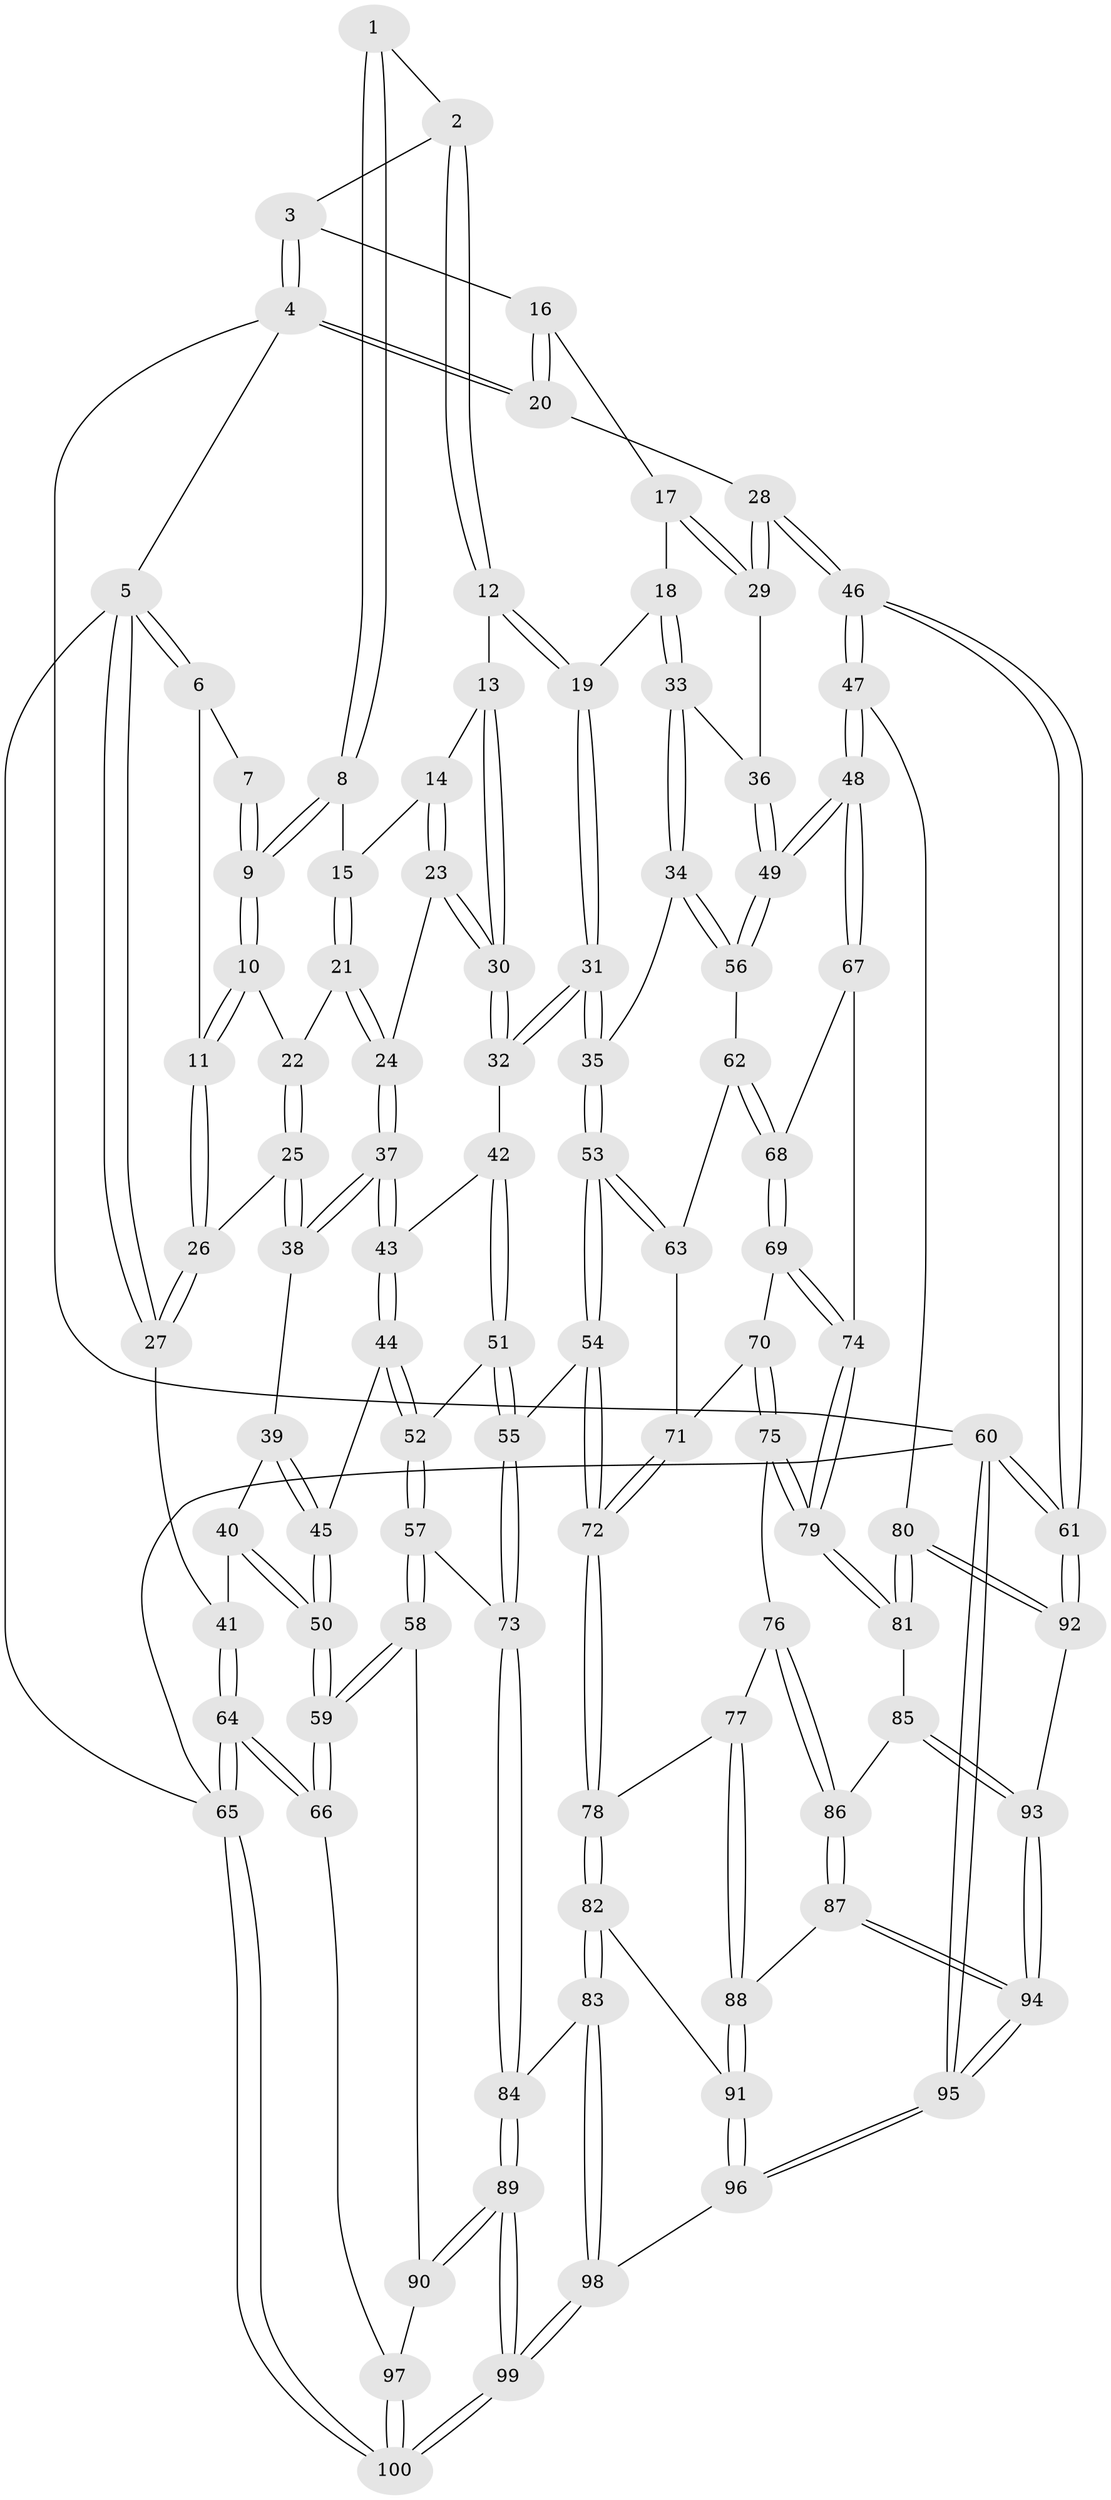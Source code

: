 // coarse degree distribution, {3: 0.11666666666666667, 4: 0.4666666666666667, 5: 0.35, 6: 0.06666666666666667}
// Generated by graph-tools (version 1.1) at 2025/24/03/03/25 07:24:40]
// undirected, 100 vertices, 247 edges
graph export_dot {
graph [start="1"]
  node [color=gray90,style=filled];
  1 [pos="+0.46675656922193454+0"];
  2 [pos="+0.5316323242349096+0"];
  3 [pos="+0.8954465798431184+0"];
  4 [pos="+1+0"];
  5 [pos="+0+0"];
  6 [pos="+0+0"];
  7 [pos="+0.28362062671581106+0"];
  8 [pos="+0.385553114715864+0.10680062862775354"];
  9 [pos="+0.2504924939459337+0.15660243053683776"];
  10 [pos="+0.25026596755758374+0.15728567668396837"];
  11 [pos="+0.1148883695125824+0.17953461053935693"];
  12 [pos="+0.6257143599593123+0.12269154155021252"];
  13 [pos="+0.5880944046649395+0.15695381647124962"];
  14 [pos="+0.4794847420815569+0.1892103648581599"];
  15 [pos="+0.39225539050402525+0.16557276604272492"];
  16 [pos="+0.8454001678953159+0.09001812838661284"];
  17 [pos="+0.7753168441441123+0.15323835566531885"];
  18 [pos="+0.6848651673087481+0.15326784073589955"];
  19 [pos="+0.6569983092905093+0.14175649182296085"];
  20 [pos="+1+0.11157398898021129"];
  21 [pos="+0.3128683519632395+0.24241403211759116"];
  22 [pos="+0.2764208261391223+0.1946949319055331"];
  23 [pos="+0.37768360403517526+0.311083027710129"];
  24 [pos="+0.32409499605014547+0.30288806152344017"];
  25 [pos="+0.14490032746322795+0.29381617227793827"];
  26 [pos="+0.1007250012245328+0.20499976968131245"];
  27 [pos="+0+0.31584818842732093"];
  28 [pos="+1+0.26756759810356723"];
  29 [pos="+0.9600739680156269+0.3399671007602639"];
  30 [pos="+0.49357265735712863+0.37749451839255155"];
  31 [pos="+0.5931858084789854+0.4763823064065516"];
  32 [pos="+0.5303994897724215+0.4554903116363297"];
  33 [pos="+0.7469601996187188+0.4641698240890036"];
  34 [pos="+0.7414846285988372+0.4705628166642664"];
  35 [pos="+0.6227747825160574+0.4924416803538339"];
  36 [pos="+0.9205201567245673+0.37898849199383616"];
  37 [pos="+0.2748177983033111+0.35325324119240364"];
  38 [pos="+0.15658131557634145+0.32028268845821706"];
  39 [pos="+0.08757059727427693+0.3897541345882819"];
  40 [pos="+0+0.41443328053178174"];
  41 [pos="+0+0.37735467087410557"];
  42 [pos="+0.48941960455143946+0.48061888291353133"];
  43 [pos="+0.27137694840368815+0.4570656009492961"];
  44 [pos="+0.24099616039267874+0.5122357809145816"];
  45 [pos="+0.20200144708394058+0.52556774251025"];
  46 [pos="+1+0.7240083088356009"];
  47 [pos="+1+0.714488198942227"];
  48 [pos="+0.9925815868009435+0.6999647160626722"];
  49 [pos="+0.9790092756600889+0.6838648499408756"];
  50 [pos="+0.12922937968163614+0.5903435196802677"];
  51 [pos="+0.4055816748909865+0.6050902237583502"];
  52 [pos="+0.3547897656536806+0.6302309210167779"];
  53 [pos="+0.6011624661739007+0.6371827368056954"];
  54 [pos="+0.5739720599866324+0.6953523017428815"];
  55 [pos="+0.5559536862014964+0.6959129705287572"];
  56 [pos="+0.7926459096942549+0.5667481787351241"];
  57 [pos="+0.33248837345133103+0.7317081935980687"];
  58 [pos="+0.2965357112502878+0.754980869883132"];
  59 [pos="+0.0725658248380007+0.7802205617572893"];
  60 [pos="+1+1"];
  61 [pos="+1+1"];
  62 [pos="+0.7619577892900873+0.6538154534501888"];
  63 [pos="+0.7318887856606652+0.6783628457988214"];
  64 [pos="+0+0.9460350735407402"];
  65 [pos="+0+1"];
  66 [pos="+0.051922575466366236+0.7979868783656843"];
  67 [pos="+0.8466217716335278+0.7194269779877536"];
  68 [pos="+0.7975815078669967+0.7037955727634025"];
  69 [pos="+0.7545572236072299+0.7481438747033403"];
  70 [pos="+0.7407623011484473+0.747482799155768"];
  71 [pos="+0.7286689811038294+0.699798006275351"];
  72 [pos="+0.5982055062931522+0.7455098580520735"];
  73 [pos="+0.4164400635508062+0.7678802697663769"];
  74 [pos="+0.7910272711376258+0.7698437757437062"];
  75 [pos="+0.7233468452893026+0.7646240573701581"];
  76 [pos="+0.6962778522852617+0.7875396878632897"];
  77 [pos="+0.6084226576401902+0.7586611228579802"];
  78 [pos="+0.6014325144162885+0.7556938951378984"];
  79 [pos="+0.8062590656808396+0.8243893135334189"];
  80 [pos="+0.9572028342910972+0.7791695088512823"];
  81 [pos="+0.8070820376222192+0.8267755968802076"];
  82 [pos="+0.5519667574813235+0.8755844719476111"];
  83 [pos="+0.4931895758761067+0.8916924741116228"];
  84 [pos="+0.4781029305715744+0.8919610328912013"];
  85 [pos="+0.7999657642512162+0.8368176303207122"];
  86 [pos="+0.7361225527038403+0.8703711601498919"];
  87 [pos="+0.7310083073229116+0.8840257637418714"];
  88 [pos="+0.6815536218140381+0.8909469348944017"];
  89 [pos="+0.4364420202021146+0.9282323042868995"];
  90 [pos="+0.3365233486085582+0.9038038651534267"];
  91 [pos="+0.6044656825061956+0.9139176207543809"];
  92 [pos="+0.9151260841269118+0.8956431984591103"];
  93 [pos="+0.8715430459015419+0.9279829666257016"];
  94 [pos="+0.7959187073031104+1"];
  95 [pos="+0.7795257531817371+1"];
  96 [pos="+0.6922828361332922+1"];
  97 [pos="+0.2837354158281586+0.9477664055290398"];
  98 [pos="+0.643357531924035+1"];
  99 [pos="+0.38519411792846203+1"];
  100 [pos="+0.2639982705694661+1"];
  1 -- 2;
  1 -- 8;
  1 -- 8;
  2 -- 3;
  2 -- 12;
  2 -- 12;
  3 -- 4;
  3 -- 4;
  3 -- 16;
  4 -- 5;
  4 -- 20;
  4 -- 20;
  4 -- 60;
  5 -- 6;
  5 -- 6;
  5 -- 27;
  5 -- 27;
  5 -- 65;
  6 -- 7;
  6 -- 11;
  7 -- 9;
  7 -- 9;
  8 -- 9;
  8 -- 9;
  8 -- 15;
  9 -- 10;
  9 -- 10;
  10 -- 11;
  10 -- 11;
  10 -- 22;
  11 -- 26;
  11 -- 26;
  12 -- 13;
  12 -- 19;
  12 -- 19;
  13 -- 14;
  13 -- 30;
  13 -- 30;
  14 -- 15;
  14 -- 23;
  14 -- 23;
  15 -- 21;
  15 -- 21;
  16 -- 17;
  16 -- 20;
  16 -- 20;
  17 -- 18;
  17 -- 29;
  17 -- 29;
  18 -- 19;
  18 -- 33;
  18 -- 33;
  19 -- 31;
  19 -- 31;
  20 -- 28;
  21 -- 22;
  21 -- 24;
  21 -- 24;
  22 -- 25;
  22 -- 25;
  23 -- 24;
  23 -- 30;
  23 -- 30;
  24 -- 37;
  24 -- 37;
  25 -- 26;
  25 -- 38;
  25 -- 38;
  26 -- 27;
  26 -- 27;
  27 -- 41;
  28 -- 29;
  28 -- 29;
  28 -- 46;
  28 -- 46;
  29 -- 36;
  30 -- 32;
  30 -- 32;
  31 -- 32;
  31 -- 32;
  31 -- 35;
  31 -- 35;
  32 -- 42;
  33 -- 34;
  33 -- 34;
  33 -- 36;
  34 -- 35;
  34 -- 56;
  34 -- 56;
  35 -- 53;
  35 -- 53;
  36 -- 49;
  36 -- 49;
  37 -- 38;
  37 -- 38;
  37 -- 43;
  37 -- 43;
  38 -- 39;
  39 -- 40;
  39 -- 45;
  39 -- 45;
  40 -- 41;
  40 -- 50;
  40 -- 50;
  41 -- 64;
  41 -- 64;
  42 -- 43;
  42 -- 51;
  42 -- 51;
  43 -- 44;
  43 -- 44;
  44 -- 45;
  44 -- 52;
  44 -- 52;
  45 -- 50;
  45 -- 50;
  46 -- 47;
  46 -- 47;
  46 -- 61;
  46 -- 61;
  47 -- 48;
  47 -- 48;
  47 -- 80;
  48 -- 49;
  48 -- 49;
  48 -- 67;
  48 -- 67;
  49 -- 56;
  49 -- 56;
  50 -- 59;
  50 -- 59;
  51 -- 52;
  51 -- 55;
  51 -- 55;
  52 -- 57;
  52 -- 57;
  53 -- 54;
  53 -- 54;
  53 -- 63;
  53 -- 63;
  54 -- 55;
  54 -- 72;
  54 -- 72;
  55 -- 73;
  55 -- 73;
  56 -- 62;
  57 -- 58;
  57 -- 58;
  57 -- 73;
  58 -- 59;
  58 -- 59;
  58 -- 90;
  59 -- 66;
  59 -- 66;
  60 -- 61;
  60 -- 61;
  60 -- 95;
  60 -- 95;
  60 -- 65;
  61 -- 92;
  61 -- 92;
  62 -- 63;
  62 -- 68;
  62 -- 68;
  63 -- 71;
  64 -- 65;
  64 -- 65;
  64 -- 66;
  64 -- 66;
  65 -- 100;
  65 -- 100;
  66 -- 97;
  67 -- 68;
  67 -- 74;
  68 -- 69;
  68 -- 69;
  69 -- 70;
  69 -- 74;
  69 -- 74;
  70 -- 71;
  70 -- 75;
  70 -- 75;
  71 -- 72;
  71 -- 72;
  72 -- 78;
  72 -- 78;
  73 -- 84;
  73 -- 84;
  74 -- 79;
  74 -- 79;
  75 -- 76;
  75 -- 79;
  75 -- 79;
  76 -- 77;
  76 -- 86;
  76 -- 86;
  77 -- 78;
  77 -- 88;
  77 -- 88;
  78 -- 82;
  78 -- 82;
  79 -- 81;
  79 -- 81;
  80 -- 81;
  80 -- 81;
  80 -- 92;
  80 -- 92;
  81 -- 85;
  82 -- 83;
  82 -- 83;
  82 -- 91;
  83 -- 84;
  83 -- 98;
  83 -- 98;
  84 -- 89;
  84 -- 89;
  85 -- 86;
  85 -- 93;
  85 -- 93;
  86 -- 87;
  86 -- 87;
  87 -- 88;
  87 -- 94;
  87 -- 94;
  88 -- 91;
  88 -- 91;
  89 -- 90;
  89 -- 90;
  89 -- 99;
  89 -- 99;
  90 -- 97;
  91 -- 96;
  91 -- 96;
  92 -- 93;
  93 -- 94;
  93 -- 94;
  94 -- 95;
  94 -- 95;
  95 -- 96;
  95 -- 96;
  96 -- 98;
  97 -- 100;
  97 -- 100;
  98 -- 99;
  98 -- 99;
  99 -- 100;
  99 -- 100;
}
